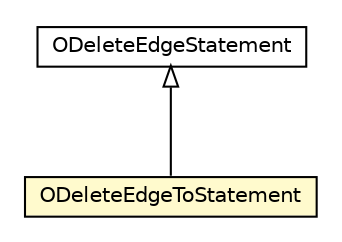 #!/usr/local/bin/dot
#
# Class diagram 
# Generated by UMLGraph version R5_6-24-gf6e263 (http://www.umlgraph.org/)
#

digraph G {
	edge [fontname="Helvetica",fontsize=10,labelfontname="Helvetica",labelfontsize=10];
	node [fontname="Helvetica",fontsize=10,shape=plaintext];
	nodesep=0.25;
	ranksep=0.5;
	// com.orientechnologies.orient.core.sql.parser.ODeleteEdgeStatement
	c1457734 [label=<<table title="com.orientechnologies.orient.core.sql.parser.ODeleteEdgeStatement" border="0" cellborder="1" cellspacing="0" cellpadding="2" port="p" href="./ODeleteEdgeStatement.html">
		<tr><td><table border="0" cellspacing="0" cellpadding="1">
<tr><td align="center" balign="center"> ODeleteEdgeStatement </td></tr>
		</table></td></tr>
		</table>>, URL="./ODeleteEdgeStatement.html", fontname="Helvetica", fontcolor="black", fontsize=10.0];
	// com.orientechnologies.orient.core.sql.parser.ODeleteEdgeToStatement
	c1457872 [label=<<table title="com.orientechnologies.orient.core.sql.parser.ODeleteEdgeToStatement" border="0" cellborder="1" cellspacing="0" cellpadding="2" port="p" bgcolor="lemonChiffon" href="./ODeleteEdgeToStatement.html">
		<tr><td><table border="0" cellspacing="0" cellpadding="1">
<tr><td align="center" balign="center"> ODeleteEdgeToStatement </td></tr>
		</table></td></tr>
		</table>>, URL="./ODeleteEdgeToStatement.html", fontname="Helvetica", fontcolor="black", fontsize=10.0];
	//com.orientechnologies.orient.core.sql.parser.ODeleteEdgeToStatement extends com.orientechnologies.orient.core.sql.parser.ODeleteEdgeStatement
	c1457734:p -> c1457872:p [dir=back,arrowtail=empty];
}


